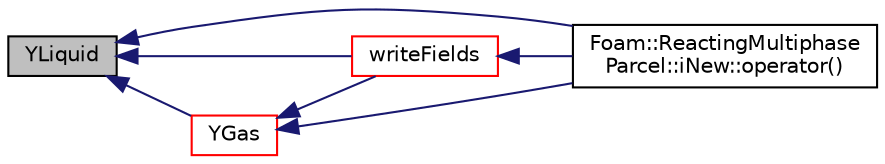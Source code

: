 digraph "YLiquid"
{
  bgcolor="transparent";
  edge [fontname="Helvetica",fontsize="10",labelfontname="Helvetica",labelfontsize="10"];
  node [fontname="Helvetica",fontsize="10",shape=record];
  rankdir="LR";
  Node126 [label="YLiquid",height=0.2,width=0.4,color="black", fillcolor="grey75", style="filled", fontcolor="black"];
  Node126 -> Node127 [dir="back",color="midnightblue",fontsize="10",style="solid",fontname="Helvetica"];
  Node127 [label="Foam::ReactingMultiphase\lParcel::iNew::operator()",height=0.2,width=0.4,color="black",URL="$a25045.html#a8e53dcd3a280e798784183966985f401"];
  Node126 -> Node128 [dir="back",color="midnightblue",fontsize="10",style="solid",fontname="Helvetica"];
  Node128 [label="writeFields",height=0.2,width=0.4,color="red",URL="$a25037.html#a64adf0008b4736131ce199c3a2c5ffd7",tooltip="Write. "];
  Node128 -> Node127 [dir="back",color="midnightblue",fontsize="10",style="solid",fontname="Helvetica"];
  Node126 -> Node130 [dir="back",color="midnightblue",fontsize="10",style="solid",fontname="Helvetica"];
  Node130 [label="YGas",height=0.2,width=0.4,color="red",URL="$a25037.html#a81cb48c6e2ec9df2e414162d5993020d",tooltip="Return const access to mass fractions of gases. "];
  Node130 -> Node127 [dir="back",color="midnightblue",fontsize="10",style="solid",fontname="Helvetica"];
  Node130 -> Node128 [dir="back",color="midnightblue",fontsize="10",style="solid",fontname="Helvetica"];
}
